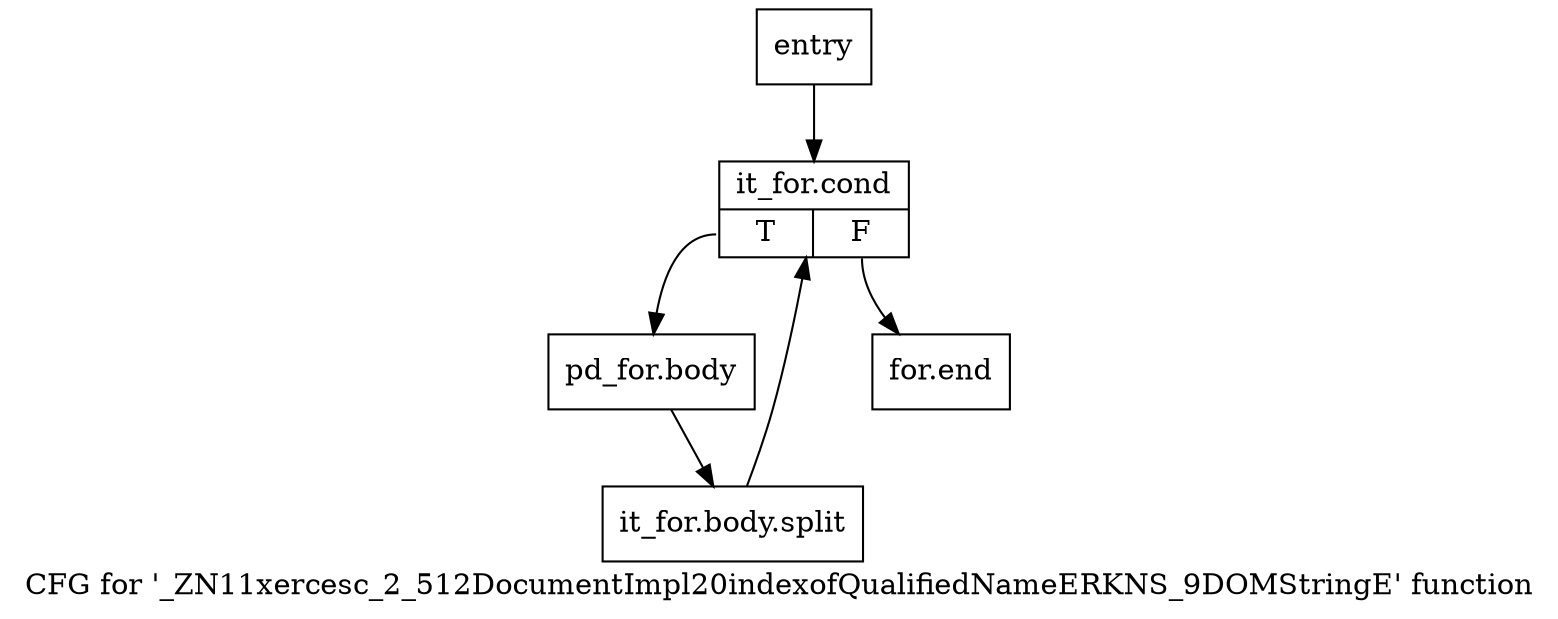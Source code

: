 digraph "CFG for '_ZN11xercesc_2_512DocumentImpl20indexofQualifiedNameERKNS_9DOMStringE' function" {
	label="CFG for '_ZN11xercesc_2_512DocumentImpl20indexofQualifiedNameERKNS_9DOMStringE' function";

	Node0x34264a0 [shape=record,label="{entry}"];
	Node0x34264a0 -> Node0x34268a0;
	Node0x34268a0 [shape=record,label="{it_for.cond|{<s0>T|<s1>F}}"];
	Node0x34268a0:s0 -> Node0x34268f0;
	Node0x34268a0:s1 -> Node0x3426940;
	Node0x34268f0 [shape=record,label="{pd_for.body}"];
	Node0x34268f0 -> Node0xa93ada0;
	Node0xa93ada0 [shape=record,label="{it_for.body.split}"];
	Node0xa93ada0 -> Node0x34268a0;
	Node0x3426940 [shape=record,label="{for.end}"];
}
